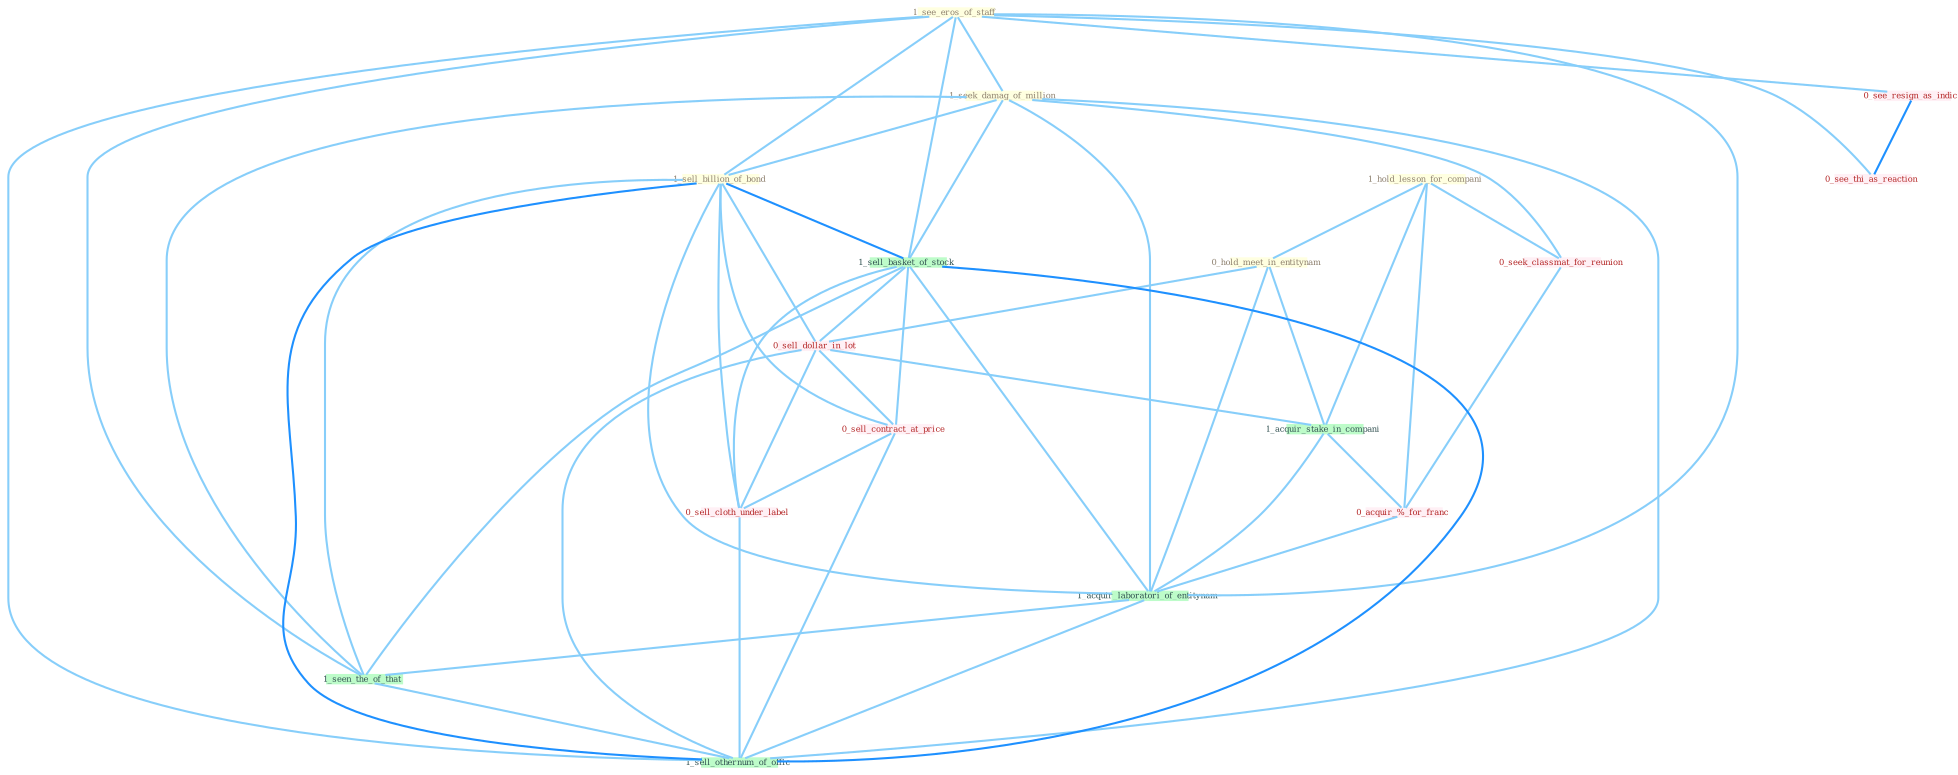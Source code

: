 Graph G{ 
    node
    [shape=polygon,style=filled,width=.5,height=.06,color="#BDFCC9",fixedsize=true,fontsize=4,
    fontcolor="#2f4f4f"];
    {node
    [color="#ffffe0", fontcolor="#8b7d6b"] "1_see_eros_of_staff " "1_hold_lesson_for_compani " "0_hold_meet_in_entitynam " "1_seek_damag_of_million " "1_sell_billion_of_bond "}
{node [color="#fff0f5", fontcolor="#b22222"] "0_seek_classmat_for_reunion " "0_sell_dollar_in_lot " "0_see_resign_as_indic " "0_acquir_%_for_franc " "0_sell_contract_at_price " "0_sell_cloth_under_label " "0_see_thi_as_reaction "}
edge [color="#B0E2FF"];

	"1_see_eros_of_staff " -- "1_seek_damag_of_million " [w="1", color="#87cefa" ];
	"1_see_eros_of_staff " -- "1_sell_billion_of_bond " [w="1", color="#87cefa" ];
	"1_see_eros_of_staff " -- "1_sell_basket_of_stock " [w="1", color="#87cefa" ];
	"1_see_eros_of_staff " -- "0_see_resign_as_indic " [w="1", color="#87cefa" ];
	"1_see_eros_of_staff " -- "1_acquir_laboratori_of_entitynam " [w="1", color="#87cefa" ];
	"1_see_eros_of_staff " -- "1_seen_the_of_that " [w="1", color="#87cefa" ];
	"1_see_eros_of_staff " -- "1_sell_othernum_of_offic " [w="1", color="#87cefa" ];
	"1_see_eros_of_staff " -- "0_see_thi_as_reaction " [w="1", color="#87cefa" ];
	"1_hold_lesson_for_compani " -- "0_hold_meet_in_entitynam " [w="1", color="#87cefa" ];
	"1_hold_lesson_for_compani " -- "0_seek_classmat_for_reunion " [w="1", color="#87cefa" ];
	"1_hold_lesson_for_compani " -- "1_acquir_stake_in_compani " [w="1", color="#87cefa" ];
	"1_hold_lesson_for_compani " -- "0_acquir_%_for_franc " [w="1", color="#87cefa" ];
	"0_hold_meet_in_entitynam " -- "0_sell_dollar_in_lot " [w="1", color="#87cefa" ];
	"0_hold_meet_in_entitynam " -- "1_acquir_stake_in_compani " [w="1", color="#87cefa" ];
	"0_hold_meet_in_entitynam " -- "1_acquir_laboratori_of_entitynam " [w="1", color="#87cefa" ];
	"1_seek_damag_of_million " -- "1_sell_billion_of_bond " [w="1", color="#87cefa" ];
	"1_seek_damag_of_million " -- "0_seek_classmat_for_reunion " [w="1", color="#87cefa" ];
	"1_seek_damag_of_million " -- "1_sell_basket_of_stock " [w="1", color="#87cefa" ];
	"1_seek_damag_of_million " -- "1_acquir_laboratori_of_entitynam " [w="1", color="#87cefa" ];
	"1_seek_damag_of_million " -- "1_seen_the_of_that " [w="1", color="#87cefa" ];
	"1_seek_damag_of_million " -- "1_sell_othernum_of_offic " [w="1", color="#87cefa" ];
	"1_sell_billion_of_bond " -- "1_sell_basket_of_stock " [w="2", color="#1e90ff" , len=0.8];
	"1_sell_billion_of_bond " -- "0_sell_dollar_in_lot " [w="1", color="#87cefa" ];
	"1_sell_billion_of_bond " -- "0_sell_contract_at_price " [w="1", color="#87cefa" ];
	"1_sell_billion_of_bond " -- "1_acquir_laboratori_of_entitynam " [w="1", color="#87cefa" ];
	"1_sell_billion_of_bond " -- "0_sell_cloth_under_label " [w="1", color="#87cefa" ];
	"1_sell_billion_of_bond " -- "1_seen_the_of_that " [w="1", color="#87cefa" ];
	"1_sell_billion_of_bond " -- "1_sell_othernum_of_offic " [w="2", color="#1e90ff" , len=0.8];
	"0_seek_classmat_for_reunion " -- "0_acquir_%_for_franc " [w="1", color="#87cefa" ];
	"1_sell_basket_of_stock " -- "0_sell_dollar_in_lot " [w="1", color="#87cefa" ];
	"1_sell_basket_of_stock " -- "0_sell_contract_at_price " [w="1", color="#87cefa" ];
	"1_sell_basket_of_stock " -- "1_acquir_laboratori_of_entitynam " [w="1", color="#87cefa" ];
	"1_sell_basket_of_stock " -- "0_sell_cloth_under_label " [w="1", color="#87cefa" ];
	"1_sell_basket_of_stock " -- "1_seen_the_of_that " [w="1", color="#87cefa" ];
	"1_sell_basket_of_stock " -- "1_sell_othernum_of_offic " [w="2", color="#1e90ff" , len=0.8];
	"0_sell_dollar_in_lot " -- "1_acquir_stake_in_compani " [w="1", color="#87cefa" ];
	"0_sell_dollar_in_lot " -- "0_sell_contract_at_price " [w="1", color="#87cefa" ];
	"0_sell_dollar_in_lot " -- "0_sell_cloth_under_label " [w="1", color="#87cefa" ];
	"0_sell_dollar_in_lot " -- "1_sell_othernum_of_offic " [w="1", color="#87cefa" ];
	"0_see_resign_as_indic " -- "0_see_thi_as_reaction " [w="2", color="#1e90ff" , len=0.8];
	"1_acquir_stake_in_compani " -- "0_acquir_%_for_franc " [w="1", color="#87cefa" ];
	"1_acquir_stake_in_compani " -- "1_acquir_laboratori_of_entitynam " [w="1", color="#87cefa" ];
	"0_acquir_%_for_franc " -- "1_acquir_laboratori_of_entitynam " [w="1", color="#87cefa" ];
	"0_sell_contract_at_price " -- "0_sell_cloth_under_label " [w="1", color="#87cefa" ];
	"0_sell_contract_at_price " -- "1_sell_othernum_of_offic " [w="1", color="#87cefa" ];
	"1_acquir_laboratori_of_entitynam " -- "1_seen_the_of_that " [w="1", color="#87cefa" ];
	"1_acquir_laboratori_of_entitynam " -- "1_sell_othernum_of_offic " [w="1", color="#87cefa" ];
	"0_sell_cloth_under_label " -- "1_sell_othernum_of_offic " [w="1", color="#87cefa" ];
	"1_seen_the_of_that " -- "1_sell_othernum_of_offic " [w="1", color="#87cefa" ];
}